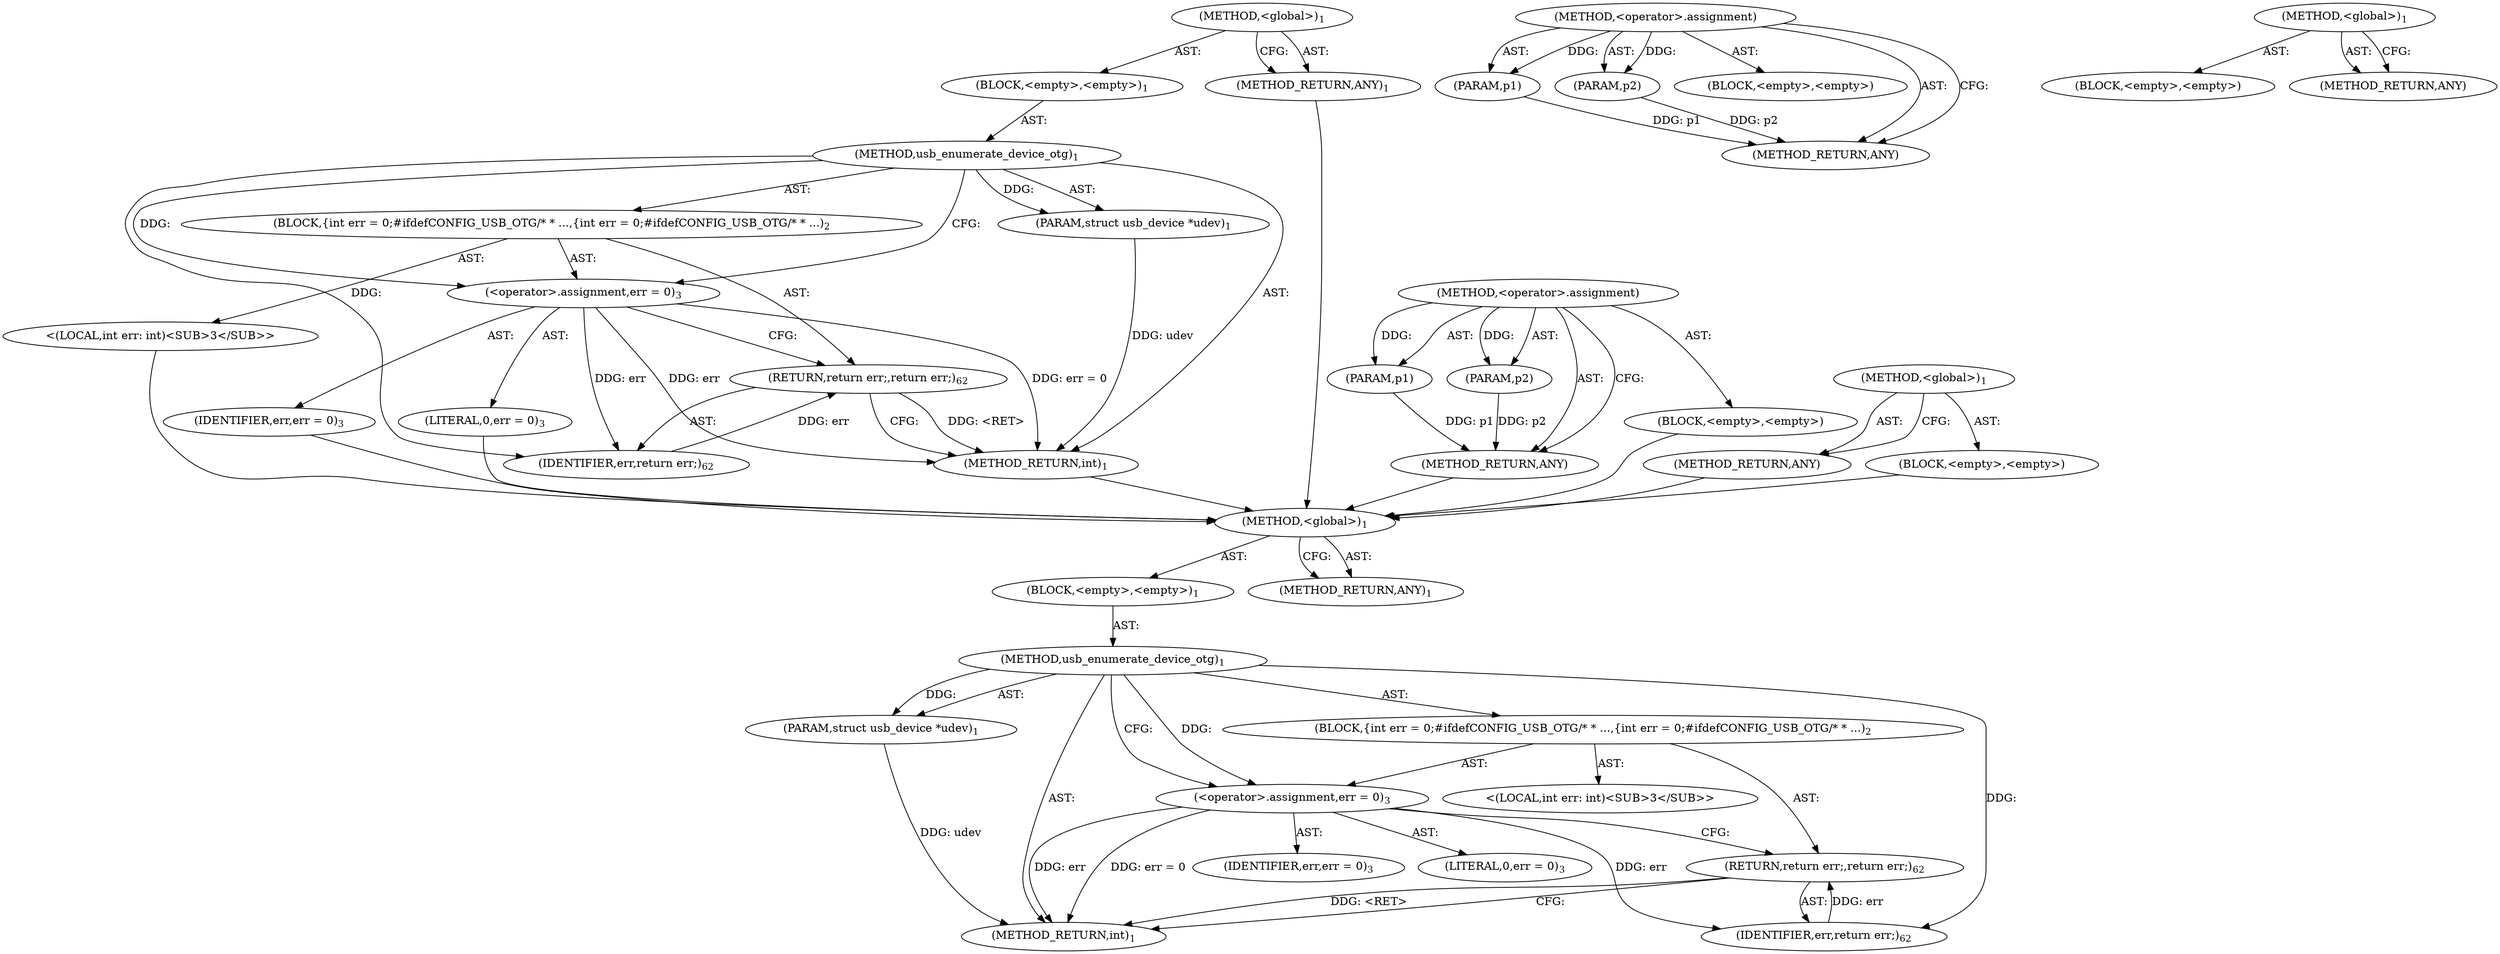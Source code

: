 digraph "&lt;global&gt;" {
vulnerable_6 [label=<(METHOD,&lt;global&gt;)<SUB>1</SUB>>];
vulnerable_7 [label=<(BLOCK,&lt;empty&gt;,&lt;empty&gt;)<SUB>1</SUB>>];
vulnerable_8 [label=<(METHOD,usb_enumerate_device_otg)<SUB>1</SUB>>];
vulnerable_9 [label=<(PARAM,struct usb_device *udev)<SUB>1</SUB>>];
vulnerable_10 [label=<(BLOCK,{
	int err = 0;

#ifdef	CONFIG_USB_OTG
	/*
	 * ...,{
	int err = 0;

#ifdef	CONFIG_USB_OTG
	/*
	 * ...)<SUB>2</SUB>>];
vulnerable_11 [label="<(LOCAL,int err: int)<SUB>3</SUB>>"];
vulnerable_12 [label=<(&lt;operator&gt;.assignment,err = 0)<SUB>3</SUB>>];
vulnerable_13 [label=<(IDENTIFIER,err,err = 0)<SUB>3</SUB>>];
vulnerable_14 [label=<(LITERAL,0,err = 0)<SUB>3</SUB>>];
vulnerable_15 [label=<(RETURN,return err;,return err;)<SUB>62</SUB>>];
vulnerable_16 [label=<(IDENTIFIER,err,return err;)<SUB>62</SUB>>];
vulnerable_17 [label=<(METHOD_RETURN,int)<SUB>1</SUB>>];
vulnerable_19 [label=<(METHOD_RETURN,ANY)<SUB>1</SUB>>];
vulnerable_36 [label=<(METHOD,&lt;operator&gt;.assignment)>];
vulnerable_37 [label=<(PARAM,p1)>];
vulnerable_38 [label=<(PARAM,p2)>];
vulnerable_39 [label=<(BLOCK,&lt;empty&gt;,&lt;empty&gt;)>];
vulnerable_40 [label=<(METHOD_RETURN,ANY)>];
vulnerable_30 [label=<(METHOD,&lt;global&gt;)<SUB>1</SUB>>];
vulnerable_31 [label=<(BLOCK,&lt;empty&gt;,&lt;empty&gt;)>];
vulnerable_32 [label=<(METHOD_RETURN,ANY)>];
fixed_6 [label=<(METHOD,&lt;global&gt;)<SUB>1</SUB>>];
fixed_7 [label=<(BLOCK,&lt;empty&gt;,&lt;empty&gt;)<SUB>1</SUB>>];
fixed_8 [label=<(METHOD,usb_enumerate_device_otg)<SUB>1</SUB>>];
fixed_9 [label=<(PARAM,struct usb_device *udev)<SUB>1</SUB>>];
fixed_10 [label=<(BLOCK,{
	int err = 0;

#ifdef	CONFIG_USB_OTG
	/*
	 * ...,{
	int err = 0;

#ifdef	CONFIG_USB_OTG
	/*
	 * ...)<SUB>2</SUB>>];
fixed_11 [label="<(LOCAL,int err: int)<SUB>3</SUB>>"];
fixed_12 [label=<(&lt;operator&gt;.assignment,err = 0)<SUB>3</SUB>>];
fixed_13 [label=<(IDENTIFIER,err,err = 0)<SUB>3</SUB>>];
fixed_14 [label=<(LITERAL,0,err = 0)<SUB>3</SUB>>];
fixed_15 [label=<(RETURN,return err;,return err;)<SUB>62</SUB>>];
fixed_16 [label=<(IDENTIFIER,err,return err;)<SUB>62</SUB>>];
fixed_17 [label=<(METHOD_RETURN,int)<SUB>1</SUB>>];
fixed_19 [label=<(METHOD_RETURN,ANY)<SUB>1</SUB>>];
fixed_36 [label=<(METHOD,&lt;operator&gt;.assignment)>];
fixed_37 [label=<(PARAM,p1)>];
fixed_38 [label=<(PARAM,p2)>];
fixed_39 [label=<(BLOCK,&lt;empty&gt;,&lt;empty&gt;)>];
fixed_40 [label=<(METHOD_RETURN,ANY)>];
fixed_30 [label=<(METHOD,&lt;global&gt;)<SUB>1</SUB>>];
fixed_31 [label=<(BLOCK,&lt;empty&gt;,&lt;empty&gt;)>];
fixed_32 [label=<(METHOD_RETURN,ANY)>];
vulnerable_6 -> vulnerable_7  [key=0, label="AST: "];
vulnerable_6 -> vulnerable_19  [key=0, label="AST: "];
vulnerable_6 -> vulnerable_19  [key=1, label="CFG: "];
vulnerable_7 -> vulnerable_8  [key=0, label="AST: "];
vulnerable_8 -> vulnerable_9  [key=0, label="AST: "];
vulnerable_8 -> vulnerable_9  [key=1, label="DDG: "];
vulnerable_8 -> vulnerable_10  [key=0, label="AST: "];
vulnerable_8 -> vulnerable_17  [key=0, label="AST: "];
vulnerable_8 -> vulnerable_12  [key=0, label="CFG: "];
vulnerable_8 -> vulnerable_12  [key=1, label="DDG: "];
vulnerable_8 -> vulnerable_16  [key=0, label="DDG: "];
vulnerable_9 -> vulnerable_17  [key=0, label="DDG: udev"];
vulnerable_10 -> vulnerable_11  [key=0, label="AST: "];
vulnerable_10 -> vulnerable_12  [key=0, label="AST: "];
vulnerable_10 -> vulnerable_15  [key=0, label="AST: "];
vulnerable_12 -> vulnerable_13  [key=0, label="AST: "];
vulnerable_12 -> vulnerable_14  [key=0, label="AST: "];
vulnerable_12 -> vulnerable_15  [key=0, label="CFG: "];
vulnerable_12 -> vulnerable_17  [key=0, label="DDG: err"];
vulnerable_12 -> vulnerable_17  [key=1, label="DDG: err = 0"];
vulnerable_12 -> vulnerable_16  [key=0, label="DDG: err"];
vulnerable_15 -> vulnerable_16  [key=0, label="AST: "];
vulnerable_15 -> vulnerable_17  [key=0, label="CFG: "];
vulnerable_15 -> vulnerable_17  [key=1, label="DDG: &lt;RET&gt;"];
vulnerable_16 -> vulnerable_15  [key=0, label="DDG: err"];
vulnerable_36 -> vulnerable_37  [key=0, label="AST: "];
vulnerable_36 -> vulnerable_37  [key=1, label="DDG: "];
vulnerable_36 -> vulnerable_39  [key=0, label="AST: "];
vulnerable_36 -> vulnerable_38  [key=0, label="AST: "];
vulnerable_36 -> vulnerable_38  [key=1, label="DDG: "];
vulnerable_36 -> vulnerable_40  [key=0, label="AST: "];
vulnerable_36 -> vulnerable_40  [key=1, label="CFG: "];
vulnerable_37 -> vulnerable_40  [key=0, label="DDG: p1"];
vulnerable_38 -> vulnerable_40  [key=0, label="DDG: p2"];
vulnerable_30 -> vulnerable_31  [key=0, label="AST: "];
vulnerable_30 -> vulnerable_32  [key=0, label="AST: "];
vulnerable_30 -> vulnerable_32  [key=1, label="CFG: "];
fixed_6 -> fixed_7  [key=0, label="AST: "];
fixed_6 -> fixed_19  [key=0, label="AST: "];
fixed_6 -> fixed_19  [key=1, label="CFG: "];
fixed_7 -> fixed_8  [key=0, label="AST: "];
fixed_8 -> fixed_9  [key=0, label="AST: "];
fixed_8 -> fixed_9  [key=1, label="DDG: "];
fixed_8 -> fixed_10  [key=0, label="AST: "];
fixed_8 -> fixed_17  [key=0, label="AST: "];
fixed_8 -> fixed_12  [key=0, label="CFG: "];
fixed_8 -> fixed_12  [key=1, label="DDG: "];
fixed_8 -> fixed_16  [key=0, label="DDG: "];
fixed_9 -> fixed_17  [key=0, label="DDG: udev"];
fixed_10 -> fixed_11  [key=0, label="AST: "];
fixed_10 -> fixed_12  [key=0, label="AST: "];
fixed_10 -> fixed_15  [key=0, label="AST: "];
fixed_11 -> vulnerable_6  [key=0];
fixed_12 -> fixed_13  [key=0, label="AST: "];
fixed_12 -> fixed_14  [key=0, label="AST: "];
fixed_12 -> fixed_15  [key=0, label="CFG: "];
fixed_12 -> fixed_17  [key=0, label="DDG: err"];
fixed_12 -> fixed_17  [key=1, label="DDG: err = 0"];
fixed_12 -> fixed_16  [key=0, label="DDG: err"];
fixed_13 -> vulnerable_6  [key=0];
fixed_14 -> vulnerable_6  [key=0];
fixed_15 -> fixed_16  [key=0, label="AST: "];
fixed_15 -> fixed_17  [key=0, label="CFG: "];
fixed_15 -> fixed_17  [key=1, label="DDG: &lt;RET&gt;"];
fixed_16 -> fixed_15  [key=0, label="DDG: err"];
fixed_17 -> vulnerable_6  [key=0];
fixed_19 -> vulnerable_6  [key=0];
fixed_36 -> fixed_37  [key=0, label="AST: "];
fixed_36 -> fixed_37  [key=1, label="DDG: "];
fixed_36 -> fixed_39  [key=0, label="AST: "];
fixed_36 -> fixed_38  [key=0, label="AST: "];
fixed_36 -> fixed_38  [key=1, label="DDG: "];
fixed_36 -> fixed_40  [key=0, label="AST: "];
fixed_36 -> fixed_40  [key=1, label="CFG: "];
fixed_37 -> fixed_40  [key=0, label="DDG: p1"];
fixed_38 -> fixed_40  [key=0, label="DDG: p2"];
fixed_39 -> vulnerable_6  [key=0];
fixed_40 -> vulnerable_6  [key=0];
fixed_30 -> fixed_31  [key=0, label="AST: "];
fixed_30 -> fixed_32  [key=0, label="AST: "];
fixed_30 -> fixed_32  [key=1, label="CFG: "];
fixed_31 -> vulnerable_6  [key=0];
fixed_32 -> vulnerable_6  [key=0];
}
